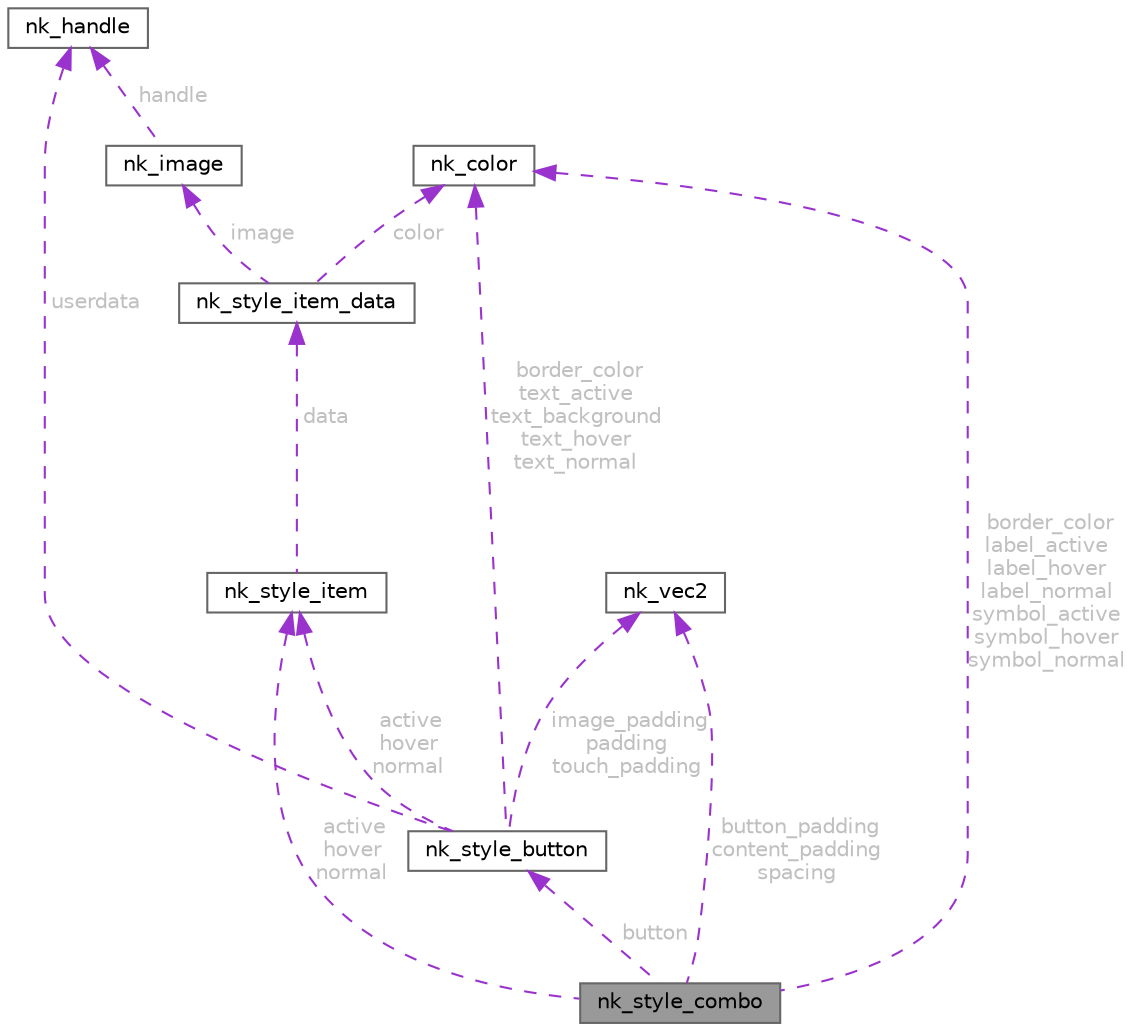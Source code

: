 digraph "nk_style_combo"
{
 // LATEX_PDF_SIZE
  bgcolor="transparent";
  edge [fontname=Helvetica,fontsize=10,labelfontname=Helvetica,labelfontsize=10];
  node [fontname=Helvetica,fontsize=10,shape=box,height=0.2,width=0.4];
  Node1 [id="Node000001",label="nk_style_combo",height=0.2,width=0.4,color="gray40", fillcolor="grey60", style="filled", fontcolor="black",tooltip=" "];
  Node2 -> Node1 [id="edge13_Node000001_Node000002",dir="back",color="darkorchid3",style="dashed",tooltip=" ",label=" active\nhover\nnormal",fontcolor="grey" ];
  Node2 [id="Node000002",label="nk_style_item",height=0.2,width=0.4,color="gray40", fillcolor="white", style="filled",URL="$structnk__style__item.html",tooltip=" "];
  Node3 -> Node2 [id="edge14_Node000002_Node000003",dir="back",color="darkorchid3",style="dashed",tooltip=" ",label=" data",fontcolor="grey" ];
  Node3 [id="Node000003",label="nk_style_item_data",height=0.2,width=0.4,color="gray40", fillcolor="white", style="filled",URL="$unionnk__style__item__data.html",tooltip=" "];
  Node4 -> Node3 [id="edge15_Node000003_Node000004",dir="back",color="darkorchid3",style="dashed",tooltip=" ",label=" image",fontcolor="grey" ];
  Node4 [id="Node000004",label="nk_image",height=0.2,width=0.4,color="gray40", fillcolor="white", style="filled",URL="$structnk__image.html",tooltip=" "];
  Node5 -> Node4 [id="edge16_Node000004_Node000005",dir="back",color="darkorchid3",style="dashed",tooltip=" ",label=" handle",fontcolor="grey" ];
  Node5 [id="Node000005",label="nk_handle",height=0.2,width=0.4,color="gray40", fillcolor="white", style="filled",URL="$unionnk__handle.html",tooltip=" "];
  Node6 -> Node3 [id="edge17_Node000003_Node000006",dir="back",color="darkorchid3",style="dashed",tooltip=" ",label=" color",fontcolor="grey" ];
  Node6 [id="Node000006",label="nk_color",height=0.2,width=0.4,color="gray40", fillcolor="white", style="filled",URL="$structnk__color.html",tooltip=" "];
  Node6 -> Node1 [id="edge18_Node000001_Node000006",dir="back",color="darkorchid3",style="dashed",tooltip=" ",label=" border_color\nlabel_active\nlabel_hover\nlabel_normal\nsymbol_active\nsymbol_hover\nsymbol_normal",fontcolor="grey" ];
  Node7 -> Node1 [id="edge19_Node000001_Node000007",dir="back",color="darkorchid3",style="dashed",tooltip=" ",label=" button",fontcolor="grey" ];
  Node7 [id="Node000007",label="nk_style_button",height=0.2,width=0.4,color="gray40", fillcolor="white", style="filled",URL="$structnk__style__button.html",tooltip=" "];
  Node2 -> Node7 [id="edge20_Node000007_Node000002",dir="back",color="darkorchid3",style="dashed",tooltip=" ",label=" active\nhover\nnormal",fontcolor="grey" ];
  Node6 -> Node7 [id="edge21_Node000007_Node000006",dir="back",color="darkorchid3",style="dashed",tooltip=" ",label=" border_color\ntext_active\ntext_background\ntext_hover\ntext_normal",fontcolor="grey" ];
  Node8 -> Node7 [id="edge22_Node000007_Node000008",dir="back",color="darkorchid3",style="dashed",tooltip=" ",label=" image_padding\npadding\ntouch_padding",fontcolor="grey" ];
  Node8 [id="Node000008",label="nk_vec2",height=0.2,width=0.4,color="gray40", fillcolor="white", style="filled",URL="$structnk__vec2.html",tooltip=" "];
  Node5 -> Node7 [id="edge23_Node000007_Node000005",dir="back",color="darkorchid3",style="dashed",tooltip=" ",label=" userdata",fontcolor="grey" ];
  Node8 -> Node1 [id="edge24_Node000001_Node000008",dir="back",color="darkorchid3",style="dashed",tooltip=" ",label=" button_padding\ncontent_padding\nspacing",fontcolor="grey" ];
}
